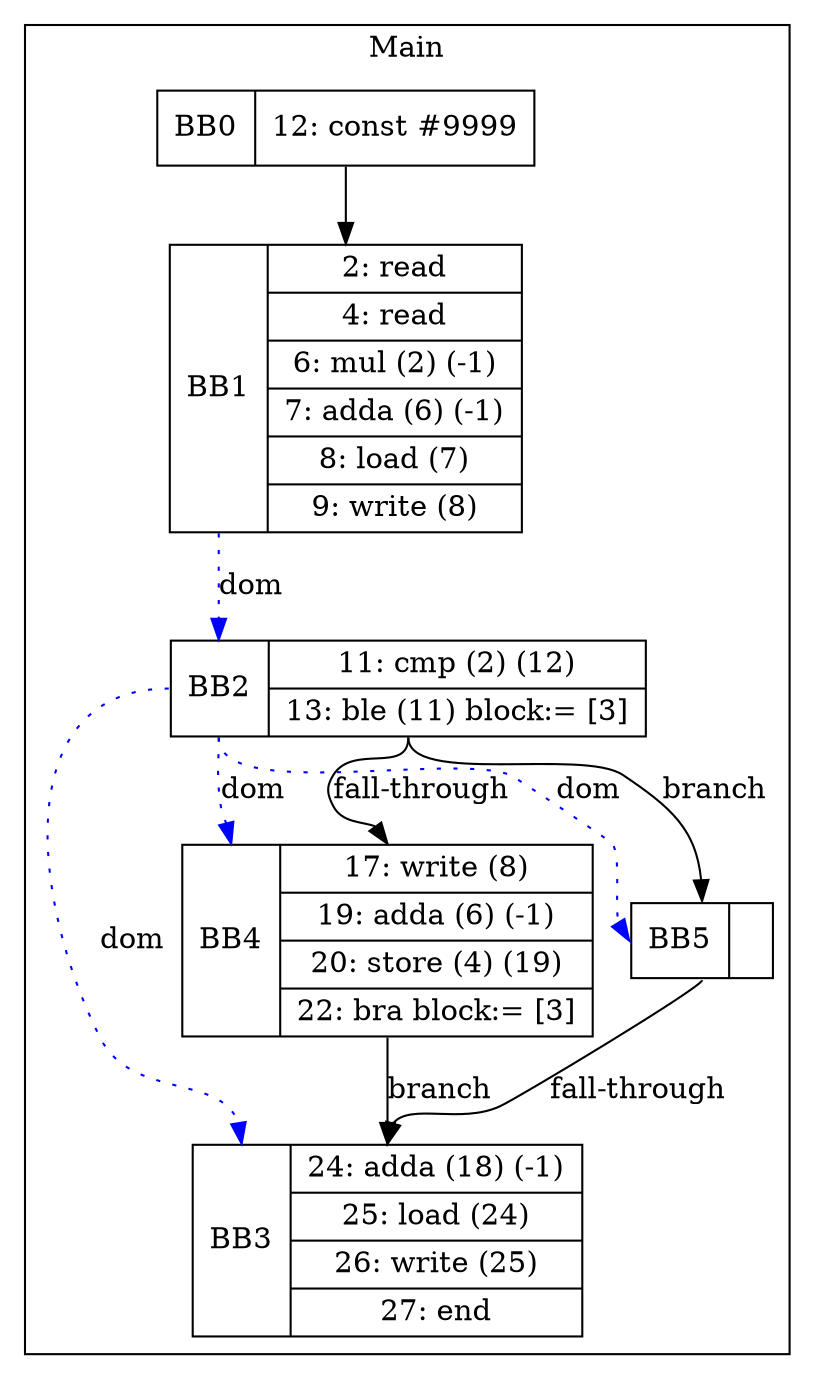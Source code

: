 digraph G {
node [shape=record];
subgraph cluster_main{
label = "Main";
BB0 [shape=record, label="<b>BB0|{12: const #9999}"];
BB1 [shape=record, label="<b>BB1|{2: read|4: read|6: mul (2) (-1)|7: adda (6) (-1)|8: load (7)|9: write (8)}"];
BB2 [shape=record, label="<b>BB2|{11: cmp (2) (12)|13: ble (11) block:= [3]}"];
BB3 [shape=record, label="<b>BB3|{24: adda (18) (-1)|25: load (24)|26: write (25)|27: end}"];
BB4 [shape=record, label="<b>BB4|{17: write (8)|19: adda (6) (-1)|20: store (4) (19)|22: bra block:= [3]}"];
BB5 [shape=record, label="<b>BB5|}"];
}
BB0:s -> BB1:n ;
BB2:b -> BB3:b [color=blue, style=dotted, label="dom"];
BB2:b -> BB4:b [color=blue, style=dotted, label="dom"];
BB1:b -> BB2:b [color=blue, style=dotted, label="dom"];
BB2:b -> BB5:b [color=blue, style=dotted, label="dom"];
BB2:s -> BB5:n [label="branch"];
BB4:s -> BB3:n [label="branch"];
BB5:s -> BB3:n [label="fall-through"];
BB2:s -> BB4:n [label="fall-through"];
}
